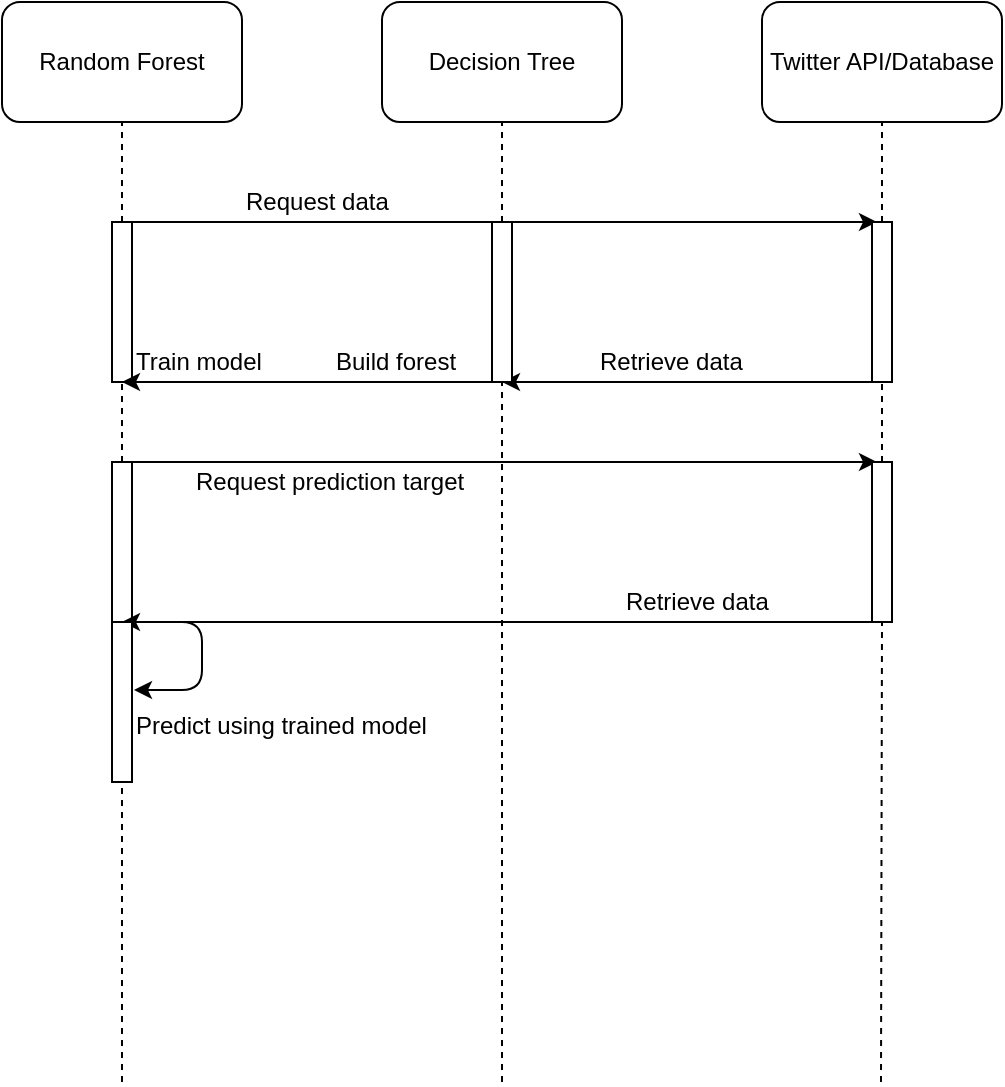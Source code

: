 <mxfile version="10.5.7" type="device"><diagram id="Vx1r2Sk5bsKwsSzrrceb" name="Page-1"><mxGraphModel dx="1014" dy="813" grid="1" gridSize="10" guides="1" tooltips="1" connect="1" arrows="1" fold="1" page="1" pageScale="1" pageWidth="1654" pageHeight="1169" math="0" shadow="0"><root><mxCell id="0"/><mxCell id="1" parent="0"/><mxCell id="vLoce2X6e0mWKOZIjKyJ-1" value="Random Forest&lt;br&gt;" style="rounded=1;whiteSpace=wrap;html=1;" vertex="1" parent="1"><mxGeometry x="260" y="180" width="120" height="60" as="geometry"/></mxCell><mxCell id="vLoce2X6e0mWKOZIjKyJ-2" value="Decision Tree&lt;br&gt;" style="rounded=1;whiteSpace=wrap;html=1;" vertex="1" parent="1"><mxGeometry x="450" y="180" width="120" height="60" as="geometry"/></mxCell><mxCell id="vLoce2X6e0mWKOZIjKyJ-3" value="Twitter API/Database&lt;br&gt;" style="rounded=1;whiteSpace=wrap;html=1;" vertex="1" parent="1"><mxGeometry x="640" y="180" width="120" height="60" as="geometry"/></mxCell><mxCell id="vLoce2X6e0mWKOZIjKyJ-4" value="" style="endArrow=none;dashed=1;html=1;entryX=0.5;entryY=1;entryDx=0;entryDy=0;" edge="1" parent="1" source="vLoce2X6e0mWKOZIjKyJ-7" target="vLoce2X6e0mWKOZIjKyJ-1"><mxGeometry width="50" height="50" relative="1" as="geometry"><mxPoint x="320" y="720" as="sourcePoint"/><mxPoint x="310" y="260" as="targetPoint"/></mxGeometry></mxCell><mxCell id="vLoce2X6e0mWKOZIjKyJ-5" value="" style="endArrow=none;dashed=1;html=1;entryX=0.5;entryY=1;entryDx=0;entryDy=0;" edge="1" parent="1" source="vLoce2X6e0mWKOZIjKyJ-16" target="vLoce2X6e0mWKOZIjKyJ-2"><mxGeometry width="50" height="50" relative="1" as="geometry"><mxPoint x="520" y="720" as="sourcePoint"/><mxPoint x="560" y="280" as="targetPoint"/></mxGeometry></mxCell><mxCell id="vLoce2X6e0mWKOZIjKyJ-6" value="" style="endArrow=none;dashed=1;html=1;entryX=0.5;entryY=1;entryDx=0;entryDy=0;" edge="1" parent="1" source="vLoce2X6e0mWKOZIjKyJ-11" target="vLoce2X6e0mWKOZIjKyJ-3"><mxGeometry width="50" height="50" relative="1" as="geometry"><mxPoint x="699.5" y="720" as="sourcePoint"/><mxPoint x="699.5" y="240" as="targetPoint"/></mxGeometry></mxCell><mxCell id="vLoce2X6e0mWKOZIjKyJ-7" value="" style="rounded=0;whiteSpace=wrap;html=1;" vertex="1" parent="1"><mxGeometry x="315" y="290" width="10" height="80" as="geometry"/></mxCell><mxCell id="vLoce2X6e0mWKOZIjKyJ-8" value="" style="endArrow=none;dashed=1;html=1;entryX=0.5;entryY=1;entryDx=0;entryDy=0;" edge="1" parent="1" source="vLoce2X6e0mWKOZIjKyJ-23" target="vLoce2X6e0mWKOZIjKyJ-7"><mxGeometry width="50" height="50" relative="1" as="geometry"><mxPoint x="320" y="720" as="sourcePoint"/><mxPoint x="320" y="240" as="targetPoint"/></mxGeometry></mxCell><mxCell id="vLoce2X6e0mWKOZIjKyJ-10" value="" style="endArrow=classic;html=1;exitX=0.75;exitY=0;exitDx=0;exitDy=0;entryX=0.25;entryY=0;entryDx=0;entryDy=0;" edge="1" parent="1" source="vLoce2X6e0mWKOZIjKyJ-7" target="vLoce2X6e0mWKOZIjKyJ-11"><mxGeometry width="50" height="50" relative="1" as="geometry"><mxPoint x="50" y="810" as="sourcePoint"/><mxPoint x="500" y="290" as="targetPoint"/></mxGeometry></mxCell><mxCell id="vLoce2X6e0mWKOZIjKyJ-13" value="Request data" style="text;html=1;resizable=0;points=[];autosize=1;align=left;verticalAlign=top;spacingTop=-4;" vertex="1" parent="1"><mxGeometry x="380" y="270" width="90" height="20" as="geometry"/></mxCell><mxCell id="vLoce2X6e0mWKOZIjKyJ-14" value="" style="endArrow=classic;html=1;exitX=0.25;exitY=1;exitDx=0;exitDy=0;" edge="1" parent="1" source="vLoce2X6e0mWKOZIjKyJ-11"><mxGeometry width="50" height="50" relative="1" as="geometry"><mxPoint x="50" y="790" as="sourcePoint"/><mxPoint x="510" y="370" as="targetPoint"/></mxGeometry></mxCell><mxCell id="vLoce2X6e0mWKOZIjKyJ-11" value="" style="rounded=0;whiteSpace=wrap;html=1;" vertex="1" parent="1"><mxGeometry x="695" y="290" width="10" height="80" as="geometry"/></mxCell><mxCell id="vLoce2X6e0mWKOZIjKyJ-15" value="" style="endArrow=none;dashed=1;html=1;entryX=0.5;entryY=1;entryDx=0;entryDy=0;" edge="1" parent="1" source="vLoce2X6e0mWKOZIjKyJ-26" target="vLoce2X6e0mWKOZIjKyJ-11"><mxGeometry width="50" height="50" relative="1" as="geometry"><mxPoint x="699.5" y="720" as="sourcePoint"/><mxPoint x="700" y="240" as="targetPoint"/></mxGeometry></mxCell><mxCell id="vLoce2X6e0mWKOZIjKyJ-16" value="" style="rounded=0;whiteSpace=wrap;html=1;" vertex="1" parent="1"><mxGeometry x="505" y="290" width="10" height="80" as="geometry"/></mxCell><mxCell id="vLoce2X6e0mWKOZIjKyJ-17" value="" style="endArrow=none;dashed=1;html=1;entryX=0.5;entryY=1;entryDx=0;entryDy=0;" edge="1" parent="1" target="vLoce2X6e0mWKOZIjKyJ-16"><mxGeometry width="50" height="50" relative="1" as="geometry"><mxPoint x="510" y="720" as="sourcePoint"/><mxPoint x="510" y="240" as="targetPoint"/></mxGeometry></mxCell><mxCell id="vLoce2X6e0mWKOZIjKyJ-18" value="Retrieve data" style="text;html=1;resizable=0;points=[];autosize=1;align=left;verticalAlign=top;spacingTop=-4;" vertex="1" parent="1"><mxGeometry x="557" y="350" width="90" height="20" as="geometry"/></mxCell><mxCell id="vLoce2X6e0mWKOZIjKyJ-20" value="" style="endArrow=classic;html=1;exitX=0.25;exitY=1;exitDx=0;exitDy=0;" edge="1" parent="1" source="vLoce2X6e0mWKOZIjKyJ-16"><mxGeometry width="50" height="50" relative="1" as="geometry"><mxPoint x="50" y="790" as="sourcePoint"/><mxPoint x="320" y="370" as="targetPoint"/></mxGeometry></mxCell><mxCell id="vLoce2X6e0mWKOZIjKyJ-21" value="Build forest" style="text;html=1;resizable=0;points=[];autosize=1;align=left;verticalAlign=top;spacingTop=-4;" vertex="1" parent="1"><mxGeometry x="425" y="350" width="80" height="20" as="geometry"/></mxCell><mxCell id="vLoce2X6e0mWKOZIjKyJ-22" value="Train model&lt;br&gt;" style="text;html=1;resizable=0;points=[];autosize=1;align=left;verticalAlign=top;spacingTop=-4;" vertex="1" parent="1"><mxGeometry x="325" y="350" width="80" height="20" as="geometry"/></mxCell><mxCell id="vLoce2X6e0mWKOZIjKyJ-23" value="" style="rounded=0;whiteSpace=wrap;html=1;" vertex="1" parent="1"><mxGeometry x="315" y="410" width="10" height="80" as="geometry"/></mxCell><mxCell id="vLoce2X6e0mWKOZIjKyJ-24" value="" style="endArrow=none;dashed=1;html=1;entryX=0.5;entryY=1;entryDx=0;entryDy=0;" edge="1" parent="1" source="vLoce2X6e0mWKOZIjKyJ-9" target="vLoce2X6e0mWKOZIjKyJ-23"><mxGeometry width="50" height="50" relative="1" as="geometry"><mxPoint x="320" y="720" as="sourcePoint"/><mxPoint x="320" y="370" as="targetPoint"/></mxGeometry></mxCell><mxCell id="vLoce2X6e0mWKOZIjKyJ-25" value="" style="endArrow=classic;html=1;exitX=0.75;exitY=0;exitDx=0;exitDy=0;entryX=0.25;entryY=0;entryDx=0;entryDy=0;" edge="1" parent="1" source="vLoce2X6e0mWKOZIjKyJ-23" target="vLoce2X6e0mWKOZIjKyJ-26"><mxGeometry width="50" height="50" relative="1" as="geometry"><mxPoint x="50" y="790" as="sourcePoint"/><mxPoint x="100" y="740" as="targetPoint"/></mxGeometry></mxCell><mxCell id="vLoce2X6e0mWKOZIjKyJ-26" value="" style="rounded=0;whiteSpace=wrap;html=1;" vertex="1" parent="1"><mxGeometry x="695" y="410" width="10" height="80" as="geometry"/></mxCell><mxCell id="vLoce2X6e0mWKOZIjKyJ-27" value="" style="endArrow=none;dashed=1;html=1;entryX=0.5;entryY=1;entryDx=0;entryDy=0;" edge="1" parent="1" target="vLoce2X6e0mWKOZIjKyJ-26"><mxGeometry width="50" height="50" relative="1" as="geometry"><mxPoint x="699.5" y="720" as="sourcePoint"/><mxPoint x="700" y="370" as="targetPoint"/></mxGeometry></mxCell><mxCell id="vLoce2X6e0mWKOZIjKyJ-28" value="" style="endArrow=classic;html=1;exitX=0.25;exitY=1;exitDx=0;exitDy=0;" edge="1" parent="1" source="vLoce2X6e0mWKOZIjKyJ-26"><mxGeometry width="50" height="50" relative="1" as="geometry"><mxPoint x="50" y="790" as="sourcePoint"/><mxPoint x="320" y="490" as="targetPoint"/></mxGeometry></mxCell><mxCell id="vLoce2X6e0mWKOZIjKyJ-29" value="Request prediction target" style="text;html=1;resizable=0;points=[];autosize=1;align=left;verticalAlign=top;spacingTop=-4;" vertex="1" parent="1"><mxGeometry x="355" y="410" width="150" height="20" as="geometry"/></mxCell><mxCell id="vLoce2X6e0mWKOZIjKyJ-30" value="Retrieve data" style="text;html=1;resizable=0;points=[];autosize=1;align=left;verticalAlign=top;spacingTop=-4;" vertex="1" parent="1"><mxGeometry x="570" y="470" width="90" height="20" as="geometry"/></mxCell><mxCell id="vLoce2X6e0mWKOZIjKyJ-9" value="" style="rounded=0;whiteSpace=wrap;html=1;" vertex="1" parent="1"><mxGeometry x="315" y="490" width="10" height="80" as="geometry"/></mxCell><mxCell id="vLoce2X6e0mWKOZIjKyJ-33" value="" style="endArrow=none;dashed=1;html=1;entryX=0.5;entryY=1;entryDx=0;entryDy=0;" edge="1" parent="1" target="vLoce2X6e0mWKOZIjKyJ-9"><mxGeometry width="50" height="50" relative="1" as="geometry"><mxPoint x="320" y="720" as="sourcePoint"/><mxPoint x="320" y="490" as="targetPoint"/></mxGeometry></mxCell><mxCell id="vLoce2X6e0mWKOZIjKyJ-35" value="" style="endArrow=classic;html=1;exitX=0.75;exitY=0;exitDx=0;exitDy=0;entryX=1.1;entryY=0.425;entryDx=0;entryDy=0;entryPerimeter=0;" edge="1" parent="1" source="vLoce2X6e0mWKOZIjKyJ-9" target="vLoce2X6e0mWKOZIjKyJ-9"><mxGeometry width="50" height="50" relative="1" as="geometry"><mxPoint x="260" y="790" as="sourcePoint"/><mxPoint x="360" y="560" as="targetPoint"/><Array as="points"><mxPoint x="360" y="490"/><mxPoint x="360" y="524"/></Array></mxGeometry></mxCell><mxCell id="vLoce2X6e0mWKOZIjKyJ-36" value="Predict using trained model" style="text;html=1;resizable=0;points=[];autosize=1;align=left;verticalAlign=top;spacingTop=-4;" vertex="1" parent="1"><mxGeometry x="325" y="532" width="160" height="20" as="geometry"/></mxCell></root></mxGraphModel></diagram></mxfile>